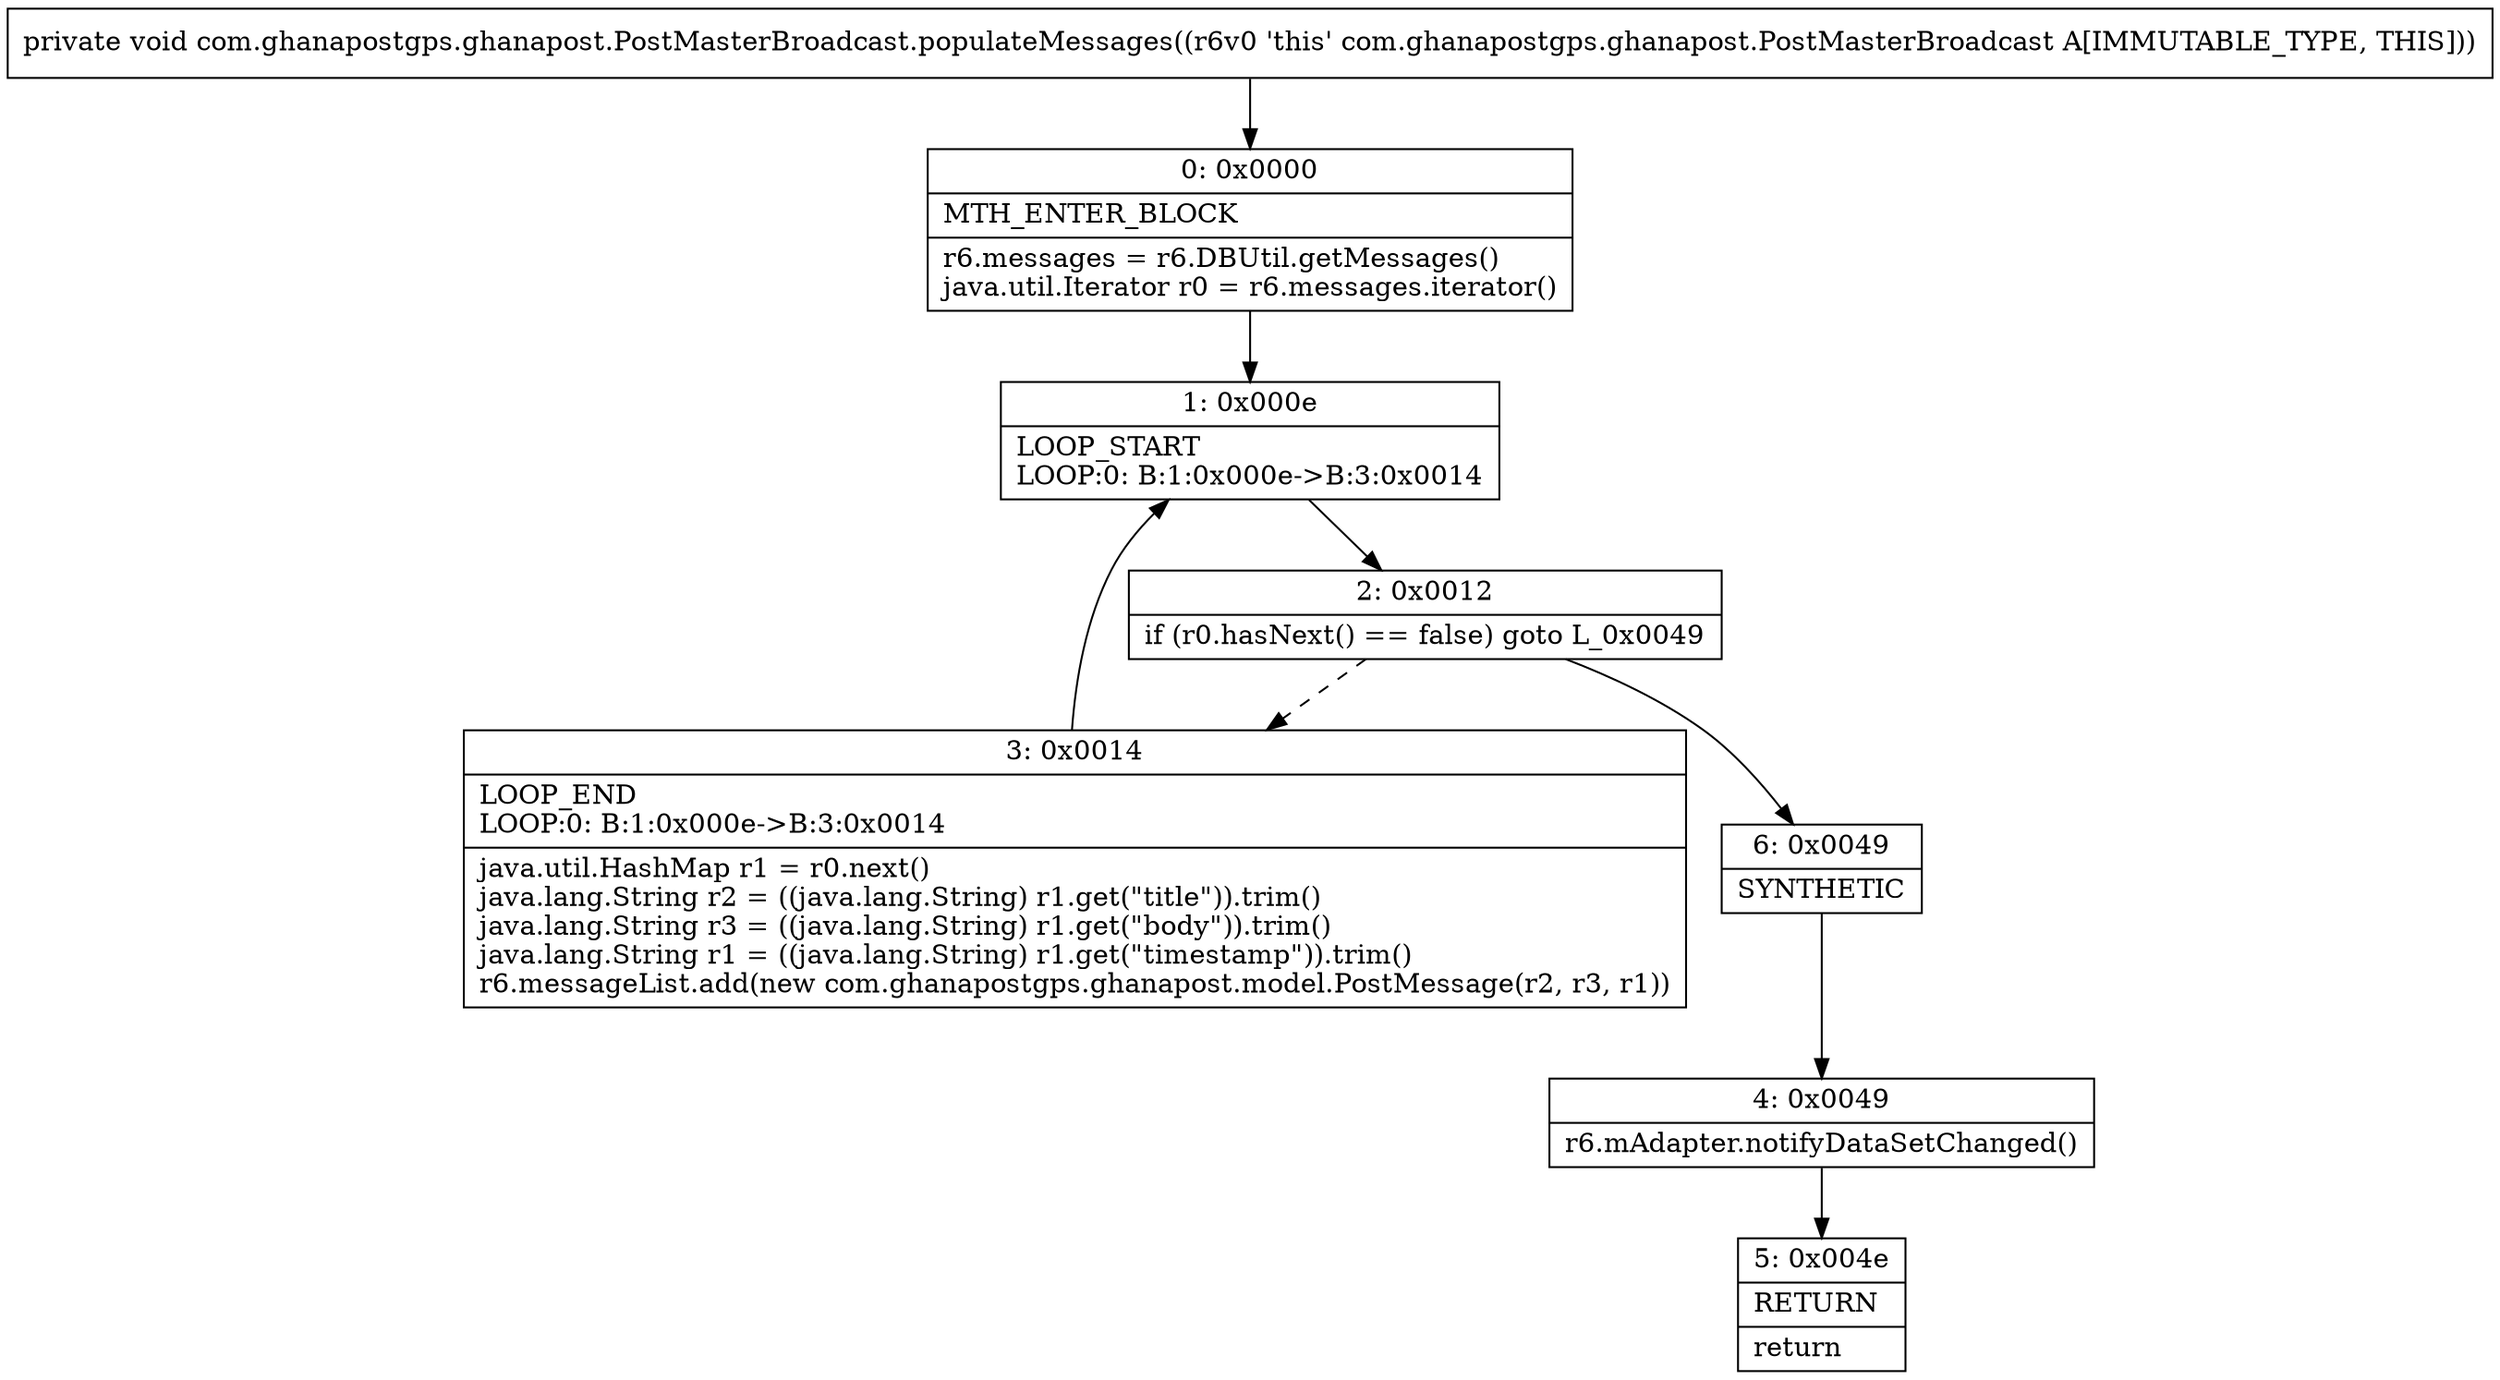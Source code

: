 digraph "CFG forcom.ghanapostgps.ghanapost.PostMasterBroadcast.populateMessages()V" {
Node_0 [shape=record,label="{0\:\ 0x0000|MTH_ENTER_BLOCK\l|r6.messages = r6.DBUtil.getMessages()\ljava.util.Iterator r0 = r6.messages.iterator()\l}"];
Node_1 [shape=record,label="{1\:\ 0x000e|LOOP_START\lLOOP:0: B:1:0x000e\-\>B:3:0x0014\l}"];
Node_2 [shape=record,label="{2\:\ 0x0012|if (r0.hasNext() == false) goto L_0x0049\l}"];
Node_3 [shape=record,label="{3\:\ 0x0014|LOOP_END\lLOOP:0: B:1:0x000e\-\>B:3:0x0014\l|java.util.HashMap r1 = r0.next()\ljava.lang.String r2 = ((java.lang.String) r1.get(\"title\")).trim()\ljava.lang.String r3 = ((java.lang.String) r1.get(\"body\")).trim()\ljava.lang.String r1 = ((java.lang.String) r1.get(\"timestamp\")).trim()\lr6.messageList.add(new com.ghanapostgps.ghanapost.model.PostMessage(r2, r3, r1))\l}"];
Node_4 [shape=record,label="{4\:\ 0x0049|r6.mAdapter.notifyDataSetChanged()\l}"];
Node_5 [shape=record,label="{5\:\ 0x004e|RETURN\l|return\l}"];
Node_6 [shape=record,label="{6\:\ 0x0049|SYNTHETIC\l}"];
MethodNode[shape=record,label="{private void com.ghanapostgps.ghanapost.PostMasterBroadcast.populateMessages((r6v0 'this' com.ghanapostgps.ghanapost.PostMasterBroadcast A[IMMUTABLE_TYPE, THIS])) }"];
MethodNode -> Node_0;
Node_0 -> Node_1;
Node_1 -> Node_2;
Node_2 -> Node_3[style=dashed];
Node_2 -> Node_6;
Node_3 -> Node_1;
Node_4 -> Node_5;
Node_6 -> Node_4;
}

